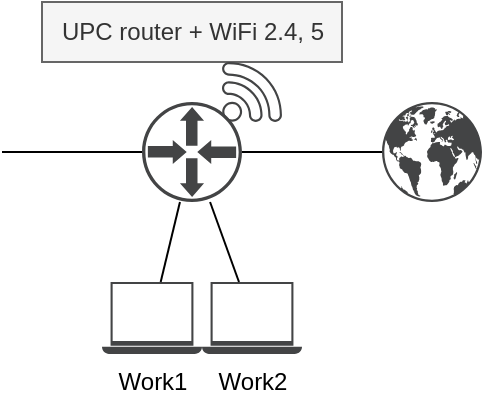 <mxfile version="23.1.2" type="github">
  <diagram name="Strona-1" id="EeAVUHvUSctApOIpRVnd">
    <mxGraphModel dx="1383" dy="755" grid="1" gridSize="10" guides="1" tooltips="1" connect="1" arrows="1" fold="1" page="1" pageScale="1" pageWidth="827" pageHeight="1169" math="0" shadow="0">
      <root>
        <mxCell id="0" />
        <mxCell id="1" parent="0" />
        <mxCell id="RKdK0y8snVfrUmOb75B6-4" value="" style="sketch=0;pointerEvents=1;shadow=0;dashed=0;html=1;strokeColor=none;fillColor=#434445;aspect=fixed;labelPosition=center;verticalLabelPosition=bottom;verticalAlign=top;align=center;outlineConnect=0;shape=mxgraph.vvd.networking;spacing=2;" vertex="1" parent="1">
          <mxGeometry x="720" y="140" width="50" height="50" as="geometry" />
        </mxCell>
        <mxCell id="RKdK0y8snVfrUmOb75B6-5" value="" style="sketch=0;pointerEvents=1;shadow=0;dashed=0;html=1;strokeColor=none;fillColor=#434445;aspect=fixed;labelPosition=center;verticalLabelPosition=bottom;verticalAlign=top;align=center;outlineConnect=0;shape=mxgraph.vvd.physical_upstream_router;spacing=2;" vertex="1" parent="1">
          <mxGeometry x="600" y="140" width="50" height="50" as="geometry" />
        </mxCell>
        <mxCell id="RKdK0y8snVfrUmOb75B6-6" value="UPC router + WiFi 2.4, 5" style="text;html=1;align=center;verticalAlign=middle;resizable=0;points=[];autosize=1;fillColor=#f5f5f5;fontColor=#333333;strokeColor=#666666;spacing=2;" vertex="1" parent="1">
          <mxGeometry x="550" y="90" width="150" height="30" as="geometry" />
        </mxCell>
        <mxCell id="RKdK0y8snVfrUmOb75B6-7" value="" style="sketch=0;pointerEvents=1;shadow=0;dashed=0;html=1;strokeColor=none;fillColor=#434445;aspect=fixed;labelPosition=center;verticalLabelPosition=bottom;verticalAlign=top;align=center;outlineConnect=0;shape=mxgraph.vvd.wi_fi;spacing=2;" vertex="1" parent="1">
          <mxGeometry x="640" y="120" width="30" height="30" as="geometry" />
        </mxCell>
        <mxCell id="RKdK0y8snVfrUmOb75B6-10" value="" style="endArrow=none;html=1;rounded=0;spacing=2;" edge="1" parent="1" source="RKdK0y8snVfrUmOb75B6-4" target="RKdK0y8snVfrUmOb75B6-5">
          <mxGeometry width="50" height="50" relative="1" as="geometry">
            <mxPoint x="670" y="190" as="sourcePoint" />
            <mxPoint x="500" y="280" as="targetPoint" />
          </mxGeometry>
        </mxCell>
        <mxCell id="RKdK0y8snVfrUmOb75B6-11" value="" style="endArrow=none;html=1;rounded=0;" edge="1" parent="1" target="RKdK0y8snVfrUmOb75B6-5">
          <mxGeometry width="50" height="50" relative="1" as="geometry">
            <mxPoint x="530" y="165" as="sourcePoint" />
            <mxPoint x="530" y="220" as="targetPoint" />
          </mxGeometry>
        </mxCell>
        <mxCell id="RKdK0y8snVfrUmOb75B6-12" value="Work1" style="sketch=0;pointerEvents=1;shadow=0;dashed=0;html=1;strokeColor=none;fillColor=#434445;aspect=fixed;labelPosition=center;verticalLabelPosition=bottom;verticalAlign=top;align=center;outlineConnect=0;shape=mxgraph.vvd.laptop;" vertex="1" parent="1">
          <mxGeometry x="580" y="230" width="50" height="36" as="geometry" />
        </mxCell>
        <mxCell id="RKdK0y8snVfrUmOb75B6-13" value="Work2" style="sketch=0;pointerEvents=1;shadow=0;dashed=0;html=1;strokeColor=none;fillColor=#434445;aspect=fixed;labelPosition=center;verticalLabelPosition=bottom;verticalAlign=top;align=center;outlineConnect=0;shape=mxgraph.vvd.laptop;" vertex="1" parent="1">
          <mxGeometry x="630" y="230" width="50" height="36" as="geometry" />
        </mxCell>
        <mxCell id="RKdK0y8snVfrUmOb75B6-14" value="" style="endArrow=none;html=1;rounded=0;" edge="1" parent="1" source="RKdK0y8snVfrUmOb75B6-12" target="RKdK0y8snVfrUmOb75B6-5">
          <mxGeometry width="50" height="50" relative="1" as="geometry">
            <mxPoint x="480" y="270" as="sourcePoint" />
            <mxPoint x="530" y="220" as="targetPoint" />
          </mxGeometry>
        </mxCell>
        <mxCell id="RKdK0y8snVfrUmOb75B6-15" value="" style="endArrow=none;html=1;rounded=0;" edge="1" parent="1" source="RKdK0y8snVfrUmOb75B6-13" target="RKdK0y8snVfrUmOb75B6-5">
          <mxGeometry width="50" height="50" relative="1" as="geometry">
            <mxPoint x="480" y="270" as="sourcePoint" />
            <mxPoint x="530" y="220" as="targetPoint" />
          </mxGeometry>
        </mxCell>
      </root>
    </mxGraphModel>
  </diagram>
</mxfile>
